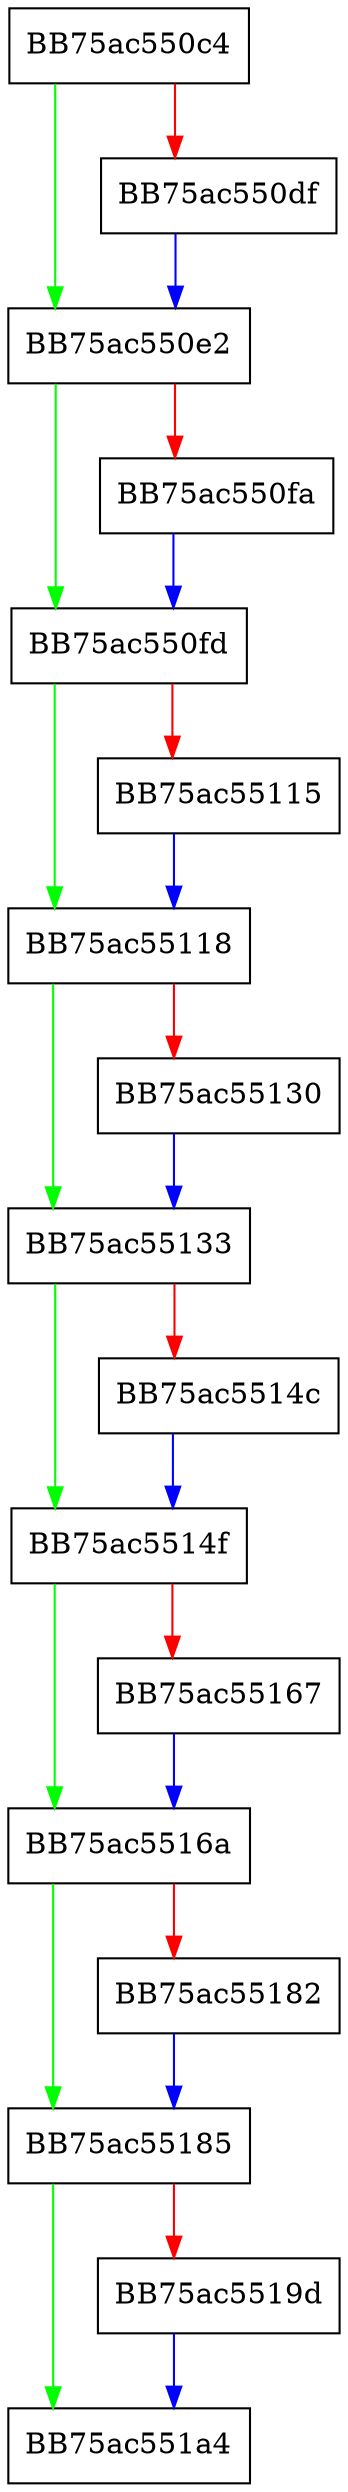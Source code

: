 digraph ResetEventData {
  node [shape="box"];
  graph [splines=ortho];
  BB75ac550c4 -> BB75ac550e2 [color="green"];
  BB75ac550c4 -> BB75ac550df [color="red"];
  BB75ac550df -> BB75ac550e2 [color="blue"];
  BB75ac550e2 -> BB75ac550fd [color="green"];
  BB75ac550e2 -> BB75ac550fa [color="red"];
  BB75ac550fa -> BB75ac550fd [color="blue"];
  BB75ac550fd -> BB75ac55118 [color="green"];
  BB75ac550fd -> BB75ac55115 [color="red"];
  BB75ac55115 -> BB75ac55118 [color="blue"];
  BB75ac55118 -> BB75ac55133 [color="green"];
  BB75ac55118 -> BB75ac55130 [color="red"];
  BB75ac55130 -> BB75ac55133 [color="blue"];
  BB75ac55133 -> BB75ac5514f [color="green"];
  BB75ac55133 -> BB75ac5514c [color="red"];
  BB75ac5514c -> BB75ac5514f [color="blue"];
  BB75ac5514f -> BB75ac5516a [color="green"];
  BB75ac5514f -> BB75ac55167 [color="red"];
  BB75ac55167 -> BB75ac5516a [color="blue"];
  BB75ac5516a -> BB75ac55185 [color="green"];
  BB75ac5516a -> BB75ac55182 [color="red"];
  BB75ac55182 -> BB75ac55185 [color="blue"];
  BB75ac55185 -> BB75ac551a4 [color="green"];
  BB75ac55185 -> BB75ac5519d [color="red"];
  BB75ac5519d -> BB75ac551a4 [color="blue"];
}